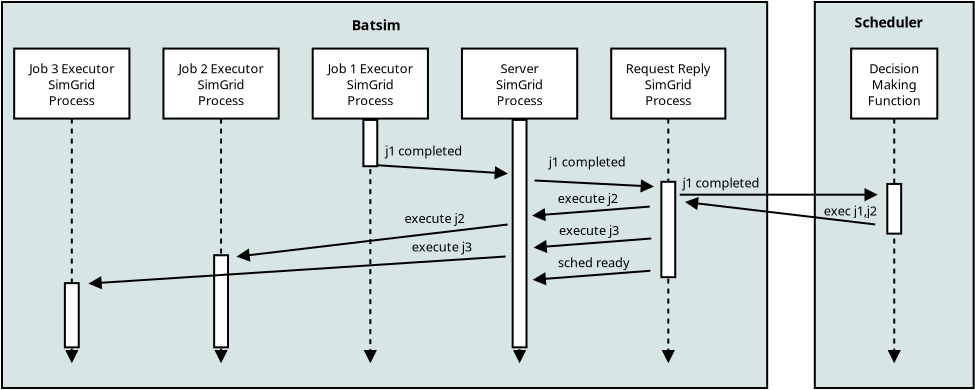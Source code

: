 <?xml version="1.0" encoding="UTF-8"?>
<dia:diagram xmlns:dia="http://www.lysator.liu.se/~alla/dia/">
  <dia:layer name="Arrière-plan" visible="true" active="true">
    <dia:object type="Standard - Box" version="0" id="O0">
      <dia:attribute name="obj_pos">
        <dia:point val="22.031,0.775"/>
      </dia:attribute>
      <dia:attribute name="obj_bb">
        <dia:rectangle val="21.981,0.725;30.024,20.126"/>
      </dia:attribute>
      <dia:attribute name="elem_corner">
        <dia:point val="22.031,0.775"/>
      </dia:attribute>
      <dia:attribute name="elem_width">
        <dia:real val="7.944"/>
      </dia:attribute>
      <dia:attribute name="elem_height">
        <dia:real val="19.301"/>
      </dia:attribute>
      <dia:attribute name="border_width">
        <dia:real val="0.1"/>
      </dia:attribute>
      <dia:attribute name="inner_color">
        <dia:color val="#d8e5e5"/>
      </dia:attribute>
      <dia:attribute name="show_background">
        <dia:boolean val="true"/>
      </dia:attribute>
    </dia:object>
    <dia:object type="Standard - Box" version="0" id="O1">
      <dia:attribute name="obj_pos">
        <dia:point val="-18.609,0.775"/>
      </dia:attribute>
      <dia:attribute name="obj_bb">
        <dia:rectangle val="-18.659,0.725;19.7,20.126"/>
      </dia:attribute>
      <dia:attribute name="elem_corner">
        <dia:point val="-18.609,0.775"/>
      </dia:attribute>
      <dia:attribute name="elem_width">
        <dia:real val="38.259"/>
      </dia:attribute>
      <dia:attribute name="elem_height">
        <dia:real val="19.301"/>
      </dia:attribute>
      <dia:attribute name="border_width">
        <dia:real val="0.1"/>
      </dia:attribute>
      <dia:attribute name="inner_color">
        <dia:color val="#d8e5e5"/>
      </dia:attribute>
      <dia:attribute name="show_background">
        <dia:boolean val="true"/>
      </dia:attribute>
    </dia:object>
    <dia:object type="Standard - Line" version="0" id="O2">
      <dia:attribute name="obj_pos">
        <dia:point val="-15.119,6.604"/>
      </dia:attribute>
      <dia:attribute name="obj_bb">
        <dia:rectangle val="-15.45,6.554;-14.788,18.888"/>
      </dia:attribute>
      <dia:attribute name="conn_endpoints">
        <dia:point val="-15.119,6.604"/>
        <dia:point val="-15.119,18.776"/>
      </dia:attribute>
      <dia:attribute name="numcp">
        <dia:int val="1"/>
      </dia:attribute>
      <dia:attribute name="line_style">
        <dia:enum val="1"/>
      </dia:attribute>
      <dia:attribute name="end_arrow">
        <dia:enum val="3"/>
      </dia:attribute>
      <dia:attribute name="end_arrow_length">
        <dia:real val="0.5"/>
      </dia:attribute>
      <dia:attribute name="end_arrow_width">
        <dia:real val="0.5"/>
      </dia:attribute>
      <dia:attribute name="dashlength">
        <dia:real val="0.25"/>
      </dia:attribute>
      <dia:connections>
        <dia:connection handle="0" to="O26" connection="13"/>
      </dia:connections>
    </dia:object>
    <dia:object type="Standard - Line" version="0" id="O3">
      <dia:attribute name="obj_pos">
        <dia:point val="-7.656,6.604"/>
      </dia:attribute>
      <dia:attribute name="obj_bb">
        <dia:rectangle val="-7.986,6.554;-7.325,18.888"/>
      </dia:attribute>
      <dia:attribute name="conn_endpoints">
        <dia:point val="-7.656,6.604"/>
        <dia:point val="-7.656,18.776"/>
      </dia:attribute>
      <dia:attribute name="numcp">
        <dia:int val="1"/>
      </dia:attribute>
      <dia:attribute name="line_style">
        <dia:enum val="1"/>
      </dia:attribute>
      <dia:attribute name="end_arrow">
        <dia:enum val="3"/>
      </dia:attribute>
      <dia:attribute name="end_arrow_length">
        <dia:real val="0.5"/>
      </dia:attribute>
      <dia:attribute name="end_arrow_width">
        <dia:real val="0.5"/>
      </dia:attribute>
      <dia:attribute name="dashlength">
        <dia:real val="0.25"/>
      </dia:attribute>
      <dia:connections>
        <dia:connection handle="0" to="O24" connection="13"/>
      </dia:connections>
    </dia:object>
    <dia:object type="Standard - Line" version="0" id="O4">
      <dia:attribute name="obj_pos">
        <dia:point val="-0.193,6.63"/>
      </dia:attribute>
      <dia:attribute name="obj_bb">
        <dia:rectangle val="-0.524,6.58;0.138,18.888"/>
      </dia:attribute>
      <dia:attribute name="conn_endpoints">
        <dia:point val="-0.193,6.63"/>
        <dia:point val="-0.193,18.776"/>
      </dia:attribute>
      <dia:attribute name="numcp">
        <dia:int val="1"/>
      </dia:attribute>
      <dia:attribute name="line_style">
        <dia:enum val="1"/>
      </dia:attribute>
      <dia:attribute name="end_arrow">
        <dia:enum val="3"/>
      </dia:attribute>
      <dia:attribute name="end_arrow_length">
        <dia:real val="0.5"/>
      </dia:attribute>
      <dia:attribute name="end_arrow_width">
        <dia:real val="0.5"/>
      </dia:attribute>
      <dia:attribute name="dashlength">
        <dia:real val="0.25"/>
      </dia:attribute>
    </dia:object>
    <dia:object type="Standard - Line" version="0" id="O5">
      <dia:attribute name="obj_pos">
        <dia:point val="7.27,6.63"/>
      </dia:attribute>
      <dia:attribute name="obj_bb">
        <dia:rectangle val="6.939,6.58;7.601,18.888"/>
      </dia:attribute>
      <dia:attribute name="conn_endpoints">
        <dia:point val="7.27,6.63"/>
        <dia:point val="7.27,18.776"/>
      </dia:attribute>
      <dia:attribute name="numcp">
        <dia:int val="1"/>
      </dia:attribute>
      <dia:attribute name="line_style">
        <dia:enum val="1"/>
      </dia:attribute>
      <dia:attribute name="end_arrow">
        <dia:enum val="3"/>
      </dia:attribute>
      <dia:attribute name="end_arrow_length">
        <dia:real val="0.5"/>
      </dia:attribute>
      <dia:attribute name="end_arrow_width">
        <dia:real val="0.5"/>
      </dia:attribute>
      <dia:attribute name="dashlength">
        <dia:real val="0.25"/>
      </dia:attribute>
    </dia:object>
    <dia:object type="Standard - Line" version="0" id="O6">
      <dia:attribute name="obj_pos">
        <dia:point val="26.003,6.604"/>
      </dia:attribute>
      <dia:attribute name="obj_bb">
        <dia:rectangle val="25.672,6.554;26.334,18.888"/>
      </dia:attribute>
      <dia:attribute name="conn_endpoints">
        <dia:point val="26.003,6.604"/>
        <dia:point val="26.003,18.776"/>
      </dia:attribute>
      <dia:attribute name="numcp">
        <dia:int val="1"/>
      </dia:attribute>
      <dia:attribute name="line_style">
        <dia:enum val="1"/>
      </dia:attribute>
      <dia:attribute name="end_arrow">
        <dia:enum val="3"/>
      </dia:attribute>
      <dia:attribute name="end_arrow_length">
        <dia:real val="0.5"/>
      </dia:attribute>
      <dia:attribute name="end_arrow_width">
        <dia:real val="0.5"/>
      </dia:attribute>
      <dia:attribute name="dashlength">
        <dia:real val="0.25"/>
      </dia:attribute>
      <dia:connections>
        <dia:connection handle="0" to="O12" connection="13"/>
      </dia:connections>
    </dia:object>
    <dia:object type="Standard - Line" version="0" id="O7">
      <dia:attribute name="obj_pos">
        <dia:point val="14.706,6.604"/>
      </dia:attribute>
      <dia:attribute name="obj_bb">
        <dia:rectangle val="14.375,6.554;15.037,18.888"/>
      </dia:attribute>
      <dia:attribute name="conn_endpoints">
        <dia:point val="14.706,6.604"/>
        <dia:point val="14.706,18.776"/>
      </dia:attribute>
      <dia:attribute name="numcp">
        <dia:int val="1"/>
      </dia:attribute>
      <dia:attribute name="line_style">
        <dia:enum val="1"/>
      </dia:attribute>
      <dia:attribute name="end_arrow">
        <dia:enum val="3"/>
      </dia:attribute>
      <dia:attribute name="end_arrow_length">
        <dia:real val="0.5"/>
      </dia:attribute>
      <dia:attribute name="end_arrow_width">
        <dia:real val="0.5"/>
      </dia:attribute>
      <dia:attribute name="dashlength">
        <dia:real val="0.25"/>
      </dia:attribute>
      <dia:connections>
        <dia:connection handle="0" to="O11" connection="13"/>
      </dia:connections>
    </dia:object>
    <dia:object type="Standard - Text" version="1" id="O8">
      <dia:attribute name="obj_pos">
        <dia:point val="17.368,9.801"/>
      </dia:attribute>
      <dia:attribute name="obj_bb">
        <dia:rectangle val="15.275,9.427;19.462,10.175"/>
      </dia:attribute>
      <dia:attribute name="text">
        <dia:composite type="text">
          <dia:attribute name="string">
            <dia:string>#j1 completed#</dia:string>
          </dia:attribute>
          <dia:attribute name="font">
            <dia:font family="sans" style="0" name="Helvetica"/>
          </dia:attribute>
          <dia:attribute name="height">
            <dia:real val="0.8"/>
          </dia:attribute>
          <dia:attribute name="pos">
            <dia:point val="17.368,10.022"/>
          </dia:attribute>
          <dia:attribute name="color">
            <dia:color val="#000000"/>
          </dia:attribute>
          <dia:attribute name="alignment">
            <dia:enum val="1"/>
          </dia:attribute>
        </dia:composite>
      </dia:attribute>
      <dia:attribute name="valign">
        <dia:enum val="2"/>
      </dia:attribute>
    </dia:object>
    <dia:object type="Standard - Line" version="0" id="O9">
      <dia:attribute name="obj_pos">
        <dia:point val="25.051,11.898"/>
      </dia:attribute>
      <dia:attribute name="obj_bb">
        <dia:rectangle val="15.486,10.517;25.106,11.953"/>
      </dia:attribute>
      <dia:attribute name="conn_endpoints">
        <dia:point val="25.051,11.898"/>
        <dia:point val="15.597,10.781"/>
      </dia:attribute>
      <dia:attribute name="numcp">
        <dia:int val="1"/>
      </dia:attribute>
      <dia:attribute name="end_arrow">
        <dia:enum val="3"/>
      </dia:attribute>
      <dia:attribute name="end_arrow_length">
        <dia:real val="0.5"/>
      </dia:attribute>
      <dia:attribute name="end_arrow_width">
        <dia:real val="0.5"/>
      </dia:attribute>
    </dia:object>
    <dia:object type="Standard - Text" version="1" id="O10">
      <dia:attribute name="obj_pos">
        <dia:point val="23.803,11.202"/>
      </dia:attribute>
      <dia:attribute name="obj_bb">
        <dia:rectangle val="22.27,10.829;25.337,11.576"/>
      </dia:attribute>
      <dia:attribute name="text">
        <dia:composite type="text">
          <dia:attribute name="string">
            <dia:string>#exec j1,j2#</dia:string>
          </dia:attribute>
          <dia:attribute name="font">
            <dia:font family="sans" style="0" name="Helvetica"/>
          </dia:attribute>
          <dia:attribute name="height">
            <dia:real val="0.8"/>
          </dia:attribute>
          <dia:attribute name="pos">
            <dia:point val="23.803,11.424"/>
          </dia:attribute>
          <dia:attribute name="color">
            <dia:color val="#000000"/>
          </dia:attribute>
          <dia:attribute name="alignment">
            <dia:enum val="1"/>
          </dia:attribute>
        </dia:composite>
      </dia:attribute>
      <dia:attribute name="valign">
        <dia:enum val="2"/>
      </dia:attribute>
    </dia:object>
    <dia:object type="Flowchart - Box" version="0" id="O11">
      <dia:attribute name="obj_pos">
        <dia:point val="11.852,3.104"/>
      </dia:attribute>
      <dia:attribute name="obj_bb">
        <dia:rectangle val="11.802,3.054;17.61,6.654"/>
      </dia:attribute>
      <dia:attribute name="elem_corner">
        <dia:point val="11.852,3.104"/>
      </dia:attribute>
      <dia:attribute name="elem_width">
        <dia:real val="5.707"/>
      </dia:attribute>
      <dia:attribute name="elem_height">
        <dia:real val="3.5"/>
      </dia:attribute>
      <dia:attribute name="show_background">
        <dia:boolean val="true"/>
      </dia:attribute>
      <dia:attribute name="padding">
        <dia:real val="0.5"/>
      </dia:attribute>
      <dia:attribute name="text">
        <dia:composite type="text">
          <dia:attribute name="string">
            <dia:string>#Request Reply
SimGrid
Process#</dia:string>
          </dia:attribute>
          <dia:attribute name="font">
            <dia:font family="sans" style="0" name="Helvetica"/>
          </dia:attribute>
          <dia:attribute name="height">
            <dia:real val="0.8"/>
          </dia:attribute>
          <dia:attribute name="pos">
            <dia:point val="14.706,4.249"/>
          </dia:attribute>
          <dia:attribute name="color">
            <dia:color val="#000000"/>
          </dia:attribute>
          <dia:attribute name="alignment">
            <dia:enum val="1"/>
          </dia:attribute>
        </dia:composite>
      </dia:attribute>
    </dia:object>
    <dia:object type="Flowchart - Box" version="0" id="O12">
      <dia:attribute name="obj_pos">
        <dia:point val="23.849,3.104"/>
      </dia:attribute>
      <dia:attribute name="obj_bb">
        <dia:rectangle val="23.799,3.054;28.206,6.654"/>
      </dia:attribute>
      <dia:attribute name="elem_corner">
        <dia:point val="23.849,3.104"/>
      </dia:attribute>
      <dia:attribute name="elem_width">
        <dia:real val="4.308"/>
      </dia:attribute>
      <dia:attribute name="elem_height">
        <dia:real val="3.5"/>
      </dia:attribute>
      <dia:attribute name="show_background">
        <dia:boolean val="true"/>
      </dia:attribute>
      <dia:attribute name="padding">
        <dia:real val="0.5"/>
      </dia:attribute>
      <dia:attribute name="text">
        <dia:composite type="text">
          <dia:attribute name="string">
            <dia:string>#Decision
Making
Function#</dia:string>
          </dia:attribute>
          <dia:attribute name="font">
            <dia:font family="sans" style="0" name="Helvetica"/>
          </dia:attribute>
          <dia:attribute name="height">
            <dia:real val="0.8"/>
          </dia:attribute>
          <dia:attribute name="pos">
            <dia:point val="26.003,4.249"/>
          </dia:attribute>
          <dia:attribute name="color">
            <dia:color val="#000000"/>
          </dia:attribute>
          <dia:attribute name="alignment">
            <dia:enum val="1"/>
          </dia:attribute>
        </dia:composite>
      </dia:attribute>
    </dia:object>
    <dia:object type="Flowchart - Box" version="0" id="O13">
      <dia:attribute name="obj_pos">
        <dia:point val="-3.074,3.104"/>
      </dia:attribute>
      <dia:attribute name="obj_bb">
        <dia:rectangle val="-3.124,3.054;2.739,6.654"/>
      </dia:attribute>
      <dia:attribute name="elem_corner">
        <dia:point val="-3.074,3.104"/>
      </dia:attribute>
      <dia:attribute name="elem_width">
        <dia:real val="5.762"/>
      </dia:attribute>
      <dia:attribute name="elem_height">
        <dia:real val="3.5"/>
      </dia:attribute>
      <dia:attribute name="show_background">
        <dia:boolean val="true"/>
      </dia:attribute>
      <dia:attribute name="padding">
        <dia:real val="0.5"/>
      </dia:attribute>
      <dia:attribute name="text">
        <dia:composite type="text">
          <dia:attribute name="string">
            <dia:string>#Job 1 Executor
SimGrid
Process#</dia:string>
          </dia:attribute>
          <dia:attribute name="font">
            <dia:font family="sans" style="0" name="Helvetica"/>
          </dia:attribute>
          <dia:attribute name="height">
            <dia:real val="0.8"/>
          </dia:attribute>
          <dia:attribute name="pos">
            <dia:point val="-0.193,4.249"/>
          </dia:attribute>
          <dia:attribute name="color">
            <dia:color val="#000000"/>
          </dia:attribute>
          <dia:attribute name="alignment">
            <dia:enum val="1"/>
          </dia:attribute>
        </dia:composite>
      </dia:attribute>
    </dia:object>
    <dia:object type="Flowchart - Box" version="0" id="O14">
      <dia:attribute name="obj_pos">
        <dia:point val="4.389,3.104"/>
      </dia:attribute>
      <dia:attribute name="obj_bb">
        <dia:rectangle val="4.339,3.054;10.202,6.654"/>
      </dia:attribute>
      <dia:attribute name="elem_corner">
        <dia:point val="4.389,3.104"/>
      </dia:attribute>
      <dia:attribute name="elem_width">
        <dia:real val="5.762"/>
      </dia:attribute>
      <dia:attribute name="elem_height">
        <dia:real val="3.5"/>
      </dia:attribute>
      <dia:attribute name="show_background">
        <dia:boolean val="true"/>
      </dia:attribute>
      <dia:attribute name="padding">
        <dia:real val="0.5"/>
      </dia:attribute>
      <dia:attribute name="text">
        <dia:composite type="text">
          <dia:attribute name="string">
            <dia:string>#Server
SimGrid
Process#</dia:string>
          </dia:attribute>
          <dia:attribute name="font">
            <dia:font family="sans" style="0" name="Helvetica"/>
          </dia:attribute>
          <dia:attribute name="height">
            <dia:real val="0.8"/>
          </dia:attribute>
          <dia:attribute name="pos">
            <dia:point val="7.27,4.249"/>
          </dia:attribute>
          <dia:attribute name="color">
            <dia:color val="#000000"/>
          </dia:attribute>
          <dia:attribute name="alignment">
            <dia:enum val="1"/>
          </dia:attribute>
        </dia:composite>
      </dia:attribute>
    </dia:object>
    <dia:object type="Standard - Line" version="0" id="O15">
      <dia:attribute name="obj_pos">
        <dia:point val="-0.2,8.916"/>
      </dia:attribute>
      <dia:attribute name="obj_bb">
        <dia:rectangle val="-0.254,8.863;6.737,9.645"/>
      </dia:attribute>
      <dia:attribute name="conn_endpoints">
        <dia:point val="-0.2,8.916"/>
        <dia:point val="6.625,9.35"/>
      </dia:attribute>
      <dia:attribute name="numcp">
        <dia:int val="1"/>
      </dia:attribute>
      <dia:attribute name="end_arrow">
        <dia:enum val="3"/>
      </dia:attribute>
      <dia:attribute name="end_arrow_length">
        <dia:real val="0.5"/>
      </dia:attribute>
      <dia:attribute name="end_arrow_width">
        <dia:real val="0.5"/>
      </dia:attribute>
    </dia:object>
    <dia:object type="Standard - Text" version="1" id="O16">
      <dia:attribute name="obj_pos">
        <dia:point val="0.555,8.452"/>
      </dia:attribute>
      <dia:attribute name="obj_bb">
        <dia:rectangle val="0.555,7.857;4.742,8.604"/>
      </dia:attribute>
      <dia:attribute name="text">
        <dia:composite type="text">
          <dia:attribute name="string">
            <dia:string>#j1 completed#</dia:string>
          </dia:attribute>
          <dia:attribute name="font">
            <dia:font family="sans" style="0" name="Helvetica"/>
          </dia:attribute>
          <dia:attribute name="height">
            <dia:real val="0.8"/>
          </dia:attribute>
          <dia:attribute name="pos">
            <dia:point val="0.555,8.452"/>
          </dia:attribute>
          <dia:attribute name="color">
            <dia:color val="#000000"/>
          </dia:attribute>
          <dia:attribute name="alignment">
            <dia:enum val="0"/>
          </dia:attribute>
        </dia:composite>
      </dia:attribute>
      <dia:attribute name="valign">
        <dia:enum val="3"/>
      </dia:attribute>
    </dia:object>
    <dia:object type="Standard - Box" version="0" id="O17">
      <dia:attribute name="obj_pos">
        <dia:point val="-0.539,6.67"/>
      </dia:attribute>
      <dia:attribute name="obj_bb">
        <dia:rectangle val="-0.589,6.62;0.204,9.036"/>
      </dia:attribute>
      <dia:attribute name="elem_corner">
        <dia:point val="-0.539,6.67"/>
      </dia:attribute>
      <dia:attribute name="elem_width">
        <dia:real val="0.693"/>
      </dia:attribute>
      <dia:attribute name="elem_height">
        <dia:real val="2.317"/>
      </dia:attribute>
      <dia:attribute name="show_background">
        <dia:boolean val="true"/>
      </dia:attribute>
    </dia:object>
    <dia:object type="Standard - Box" version="0" id="O18">
      <dia:attribute name="obj_pos">
        <dia:point val="6.924,6.67"/>
      </dia:attribute>
      <dia:attribute name="obj_bb">
        <dia:rectangle val="6.874,6.62;7.667,18.092"/>
      </dia:attribute>
      <dia:attribute name="elem_corner">
        <dia:point val="6.924,6.67"/>
      </dia:attribute>
      <dia:attribute name="elem_width">
        <dia:real val="0.693"/>
      </dia:attribute>
      <dia:attribute name="elem_height">
        <dia:real val="11.372"/>
      </dia:attribute>
      <dia:attribute name="show_background">
        <dia:boolean val="true"/>
      </dia:attribute>
    </dia:object>
    <dia:object type="Standard - Line" version="0" id="O19">
      <dia:attribute name="obj_pos">
        <dia:point val="8.025,9.7"/>
      </dia:attribute>
      <dia:attribute name="obj_bb">
        <dia:rectangle val="7.973,9.642;14.037,10.303"/>
      </dia:attribute>
      <dia:attribute name="conn_endpoints">
        <dia:point val="8.025,9.7"/>
        <dia:point val="13.925,10"/>
      </dia:attribute>
      <dia:attribute name="numcp">
        <dia:int val="1"/>
      </dia:attribute>
      <dia:attribute name="end_arrow">
        <dia:enum val="3"/>
      </dia:attribute>
      <dia:attribute name="end_arrow_length">
        <dia:real val="0.5"/>
      </dia:attribute>
      <dia:attribute name="end_arrow_width">
        <dia:real val="0.5"/>
      </dia:attribute>
    </dia:object>
    <dia:object type="Standard - Text" version="1" id="O20">
      <dia:attribute name="obj_pos">
        <dia:point val="8.723,9.006"/>
      </dia:attribute>
      <dia:attribute name="obj_bb">
        <dia:rectangle val="8.723,8.411;12.911,9.159"/>
      </dia:attribute>
      <dia:attribute name="text">
        <dia:composite type="text">
          <dia:attribute name="string">
            <dia:string>#j1 completed#</dia:string>
          </dia:attribute>
          <dia:attribute name="font">
            <dia:font family="sans" style="0" name="Helvetica"/>
          </dia:attribute>
          <dia:attribute name="height">
            <dia:real val="0.8"/>
          </dia:attribute>
          <dia:attribute name="pos">
            <dia:point val="8.723,9.006"/>
          </dia:attribute>
          <dia:attribute name="color">
            <dia:color val="#000000"/>
          </dia:attribute>
          <dia:attribute name="alignment">
            <dia:enum val="0"/>
          </dia:attribute>
        </dia:composite>
      </dia:attribute>
      <dia:attribute name="valign">
        <dia:enum val="3"/>
      </dia:attribute>
    </dia:object>
    <dia:object type="Standard - Text" version="1" id="O21">
      <dia:attribute name="obj_pos">
        <dia:point val="9.175,10.829"/>
      </dia:attribute>
      <dia:attribute name="obj_bb">
        <dia:rectangle val="9.175,10.234;12.505,10.981"/>
      </dia:attribute>
      <dia:attribute name="text">
        <dia:composite type="text">
          <dia:attribute name="string">
            <dia:string>#execute j2#</dia:string>
          </dia:attribute>
          <dia:attribute name="font">
            <dia:font family="sans" style="0" name="Helvetica"/>
          </dia:attribute>
          <dia:attribute name="height">
            <dia:real val="0.8"/>
          </dia:attribute>
          <dia:attribute name="pos">
            <dia:point val="9.175,10.829"/>
          </dia:attribute>
          <dia:attribute name="color">
            <dia:color val="#000000"/>
          </dia:attribute>
          <dia:attribute name="alignment">
            <dia:enum val="0"/>
          </dia:attribute>
        </dia:composite>
      </dia:attribute>
      <dia:attribute name="valign">
        <dia:enum val="3"/>
      </dia:attribute>
    </dia:object>
    <dia:object type="Standard - Line" version="0" id="O22">
      <dia:attribute name="obj_pos">
        <dia:point val="13.78,11.004"/>
      </dia:attribute>
      <dia:attribute name="obj_bb">
        <dia:rectangle val="7.846,10.951;13.834,11.74"/>
      </dia:attribute>
      <dia:attribute name="conn_endpoints">
        <dia:point val="13.78,11.004"/>
        <dia:point val="7.957,11.452"/>
      </dia:attribute>
      <dia:attribute name="numcp">
        <dia:int val="1"/>
      </dia:attribute>
      <dia:attribute name="end_arrow">
        <dia:enum val="3"/>
      </dia:attribute>
      <dia:attribute name="end_arrow_length">
        <dia:real val="0.5"/>
      </dia:attribute>
      <dia:attribute name="end_arrow_width">
        <dia:real val="0.5"/>
      </dia:attribute>
    </dia:object>
    <dia:object type="Standard - Text" version="1" id="O23">
      <dia:attribute name="obj_pos">
        <dia:point val="0.073,1.185"/>
      </dia:attribute>
      <dia:attribute name="obj_bb">
        <dia:rectangle val="0.073,0.59;0.073,1.338"/>
      </dia:attribute>
      <dia:attribute name="text">
        <dia:composite type="text">
          <dia:attribute name="string">
            <dia:string>##</dia:string>
          </dia:attribute>
          <dia:attribute name="font">
            <dia:font family="sans" style="0" name="Helvetica"/>
          </dia:attribute>
          <dia:attribute name="height">
            <dia:real val="0.8"/>
          </dia:attribute>
          <dia:attribute name="pos">
            <dia:point val="0.073,1.185"/>
          </dia:attribute>
          <dia:attribute name="color">
            <dia:color val="#000000"/>
          </dia:attribute>
          <dia:attribute name="alignment">
            <dia:enum val="0"/>
          </dia:attribute>
        </dia:composite>
      </dia:attribute>
      <dia:attribute name="valign">
        <dia:enum val="3"/>
      </dia:attribute>
    </dia:object>
    <dia:object type="Flowchart - Box" version="0" id="O24">
      <dia:attribute name="obj_pos">
        <dia:point val="-10.537,3.104"/>
      </dia:attribute>
      <dia:attribute name="obj_bb">
        <dia:rectangle val="-10.587,3.054;-4.724,6.654"/>
      </dia:attribute>
      <dia:attribute name="elem_corner">
        <dia:point val="-10.537,3.104"/>
      </dia:attribute>
      <dia:attribute name="elem_width">
        <dia:real val="5.762"/>
      </dia:attribute>
      <dia:attribute name="elem_height">
        <dia:real val="3.5"/>
      </dia:attribute>
      <dia:attribute name="show_background">
        <dia:boolean val="true"/>
      </dia:attribute>
      <dia:attribute name="padding">
        <dia:real val="0.5"/>
      </dia:attribute>
      <dia:attribute name="text">
        <dia:composite type="text">
          <dia:attribute name="string">
            <dia:string>#Job 2 Executor
SimGrid
Process#</dia:string>
          </dia:attribute>
          <dia:attribute name="font">
            <dia:font family="sans" style="0" name="Helvetica"/>
          </dia:attribute>
          <dia:attribute name="height">
            <dia:real val="0.8"/>
          </dia:attribute>
          <dia:attribute name="pos">
            <dia:point val="-7.656,4.249"/>
          </dia:attribute>
          <dia:attribute name="color">
            <dia:color val="#000000"/>
          </dia:attribute>
          <dia:attribute name="alignment">
            <dia:enum val="1"/>
          </dia:attribute>
        </dia:composite>
      </dia:attribute>
    </dia:object>
    <dia:object type="Standard - Box" version="0" id="O25">
      <dia:attribute name="obj_pos">
        <dia:point val="-8.002,13.438"/>
      </dia:attribute>
      <dia:attribute name="obj_bb">
        <dia:rectangle val="-8.052,13.388;-7.259,18.092"/>
      </dia:attribute>
      <dia:attribute name="elem_corner">
        <dia:point val="-8.002,13.438"/>
      </dia:attribute>
      <dia:attribute name="elem_width">
        <dia:real val="0.693"/>
      </dia:attribute>
      <dia:attribute name="elem_height">
        <dia:real val="4.604"/>
      </dia:attribute>
      <dia:attribute name="show_background">
        <dia:boolean val="true"/>
      </dia:attribute>
    </dia:object>
    <dia:object type="Flowchart - Box" version="0" id="O26">
      <dia:attribute name="obj_pos">
        <dia:point val="-18,3.104"/>
      </dia:attribute>
      <dia:attribute name="obj_bb">
        <dia:rectangle val="-18.05,3.054;-12.188,6.654"/>
      </dia:attribute>
      <dia:attribute name="elem_corner">
        <dia:point val="-18,3.104"/>
      </dia:attribute>
      <dia:attribute name="elem_width">
        <dia:real val="5.762"/>
      </dia:attribute>
      <dia:attribute name="elem_height">
        <dia:real val="3.5"/>
      </dia:attribute>
      <dia:attribute name="show_background">
        <dia:boolean val="true"/>
      </dia:attribute>
      <dia:attribute name="padding">
        <dia:real val="0.5"/>
      </dia:attribute>
      <dia:attribute name="text">
        <dia:composite type="text">
          <dia:attribute name="string">
            <dia:string>#Job 3 Executor
SimGrid
Process#</dia:string>
          </dia:attribute>
          <dia:attribute name="font">
            <dia:font family="sans" style="0" name="Helvetica"/>
          </dia:attribute>
          <dia:attribute name="height">
            <dia:real val="0.8"/>
          </dia:attribute>
          <dia:attribute name="pos">
            <dia:point val="-15.119,4.249"/>
          </dia:attribute>
          <dia:attribute name="color">
            <dia:color val="#000000"/>
          </dia:attribute>
          <dia:attribute name="alignment">
            <dia:enum val="1"/>
          </dia:attribute>
        </dia:composite>
      </dia:attribute>
    </dia:object>
    <dia:object type="Standard - Box" version="0" id="O27">
      <dia:attribute name="obj_pos">
        <dia:point val="-15.465,14.832"/>
      </dia:attribute>
      <dia:attribute name="obj_bb">
        <dia:rectangle val="-15.515,14.782;-14.723,18.092"/>
      </dia:attribute>
      <dia:attribute name="elem_corner">
        <dia:point val="-15.465,14.832"/>
      </dia:attribute>
      <dia:attribute name="elem_width">
        <dia:real val="0.693"/>
      </dia:attribute>
      <dia:attribute name="elem_height">
        <dia:real val="3.21"/>
      </dia:attribute>
      <dia:attribute name="show_background">
        <dia:boolean val="true"/>
      </dia:attribute>
    </dia:object>
    <dia:object type="Standard - Text" version="1" id="O28">
      <dia:attribute name="obj_pos">
        <dia:point val="1.513,11.825"/>
      </dia:attribute>
      <dia:attribute name="obj_bb">
        <dia:rectangle val="1.513,11.229;4.843,11.977"/>
      </dia:attribute>
      <dia:attribute name="text">
        <dia:composite type="text">
          <dia:attribute name="string">
            <dia:string>#execute j2#</dia:string>
          </dia:attribute>
          <dia:attribute name="font">
            <dia:font family="sans" style="0" name="Helvetica"/>
          </dia:attribute>
          <dia:attribute name="height">
            <dia:real val="0.8"/>
          </dia:attribute>
          <dia:attribute name="pos">
            <dia:point val="1.513,11.825"/>
          </dia:attribute>
          <dia:attribute name="color">
            <dia:color val="#000000"/>
          </dia:attribute>
          <dia:attribute name="alignment">
            <dia:enum val="0"/>
          </dia:attribute>
        </dia:composite>
      </dia:attribute>
      <dia:attribute name="valign">
        <dia:enum val="3"/>
      </dia:attribute>
    </dia:object>
    <dia:object type="Standard - Line" version="0" id="O29">
      <dia:attribute name="obj_pos">
        <dia:point val="6.675,11.9"/>
      </dia:attribute>
      <dia:attribute name="obj_bb">
        <dia:rectangle val="-6.936,11.845;6.731,13.764"/>
      </dia:attribute>
      <dia:attribute name="conn_endpoints">
        <dia:point val="6.675,11.9"/>
        <dia:point val="-6.825,13.5"/>
      </dia:attribute>
      <dia:attribute name="numcp">
        <dia:int val="1"/>
      </dia:attribute>
      <dia:attribute name="end_arrow">
        <dia:enum val="3"/>
      </dia:attribute>
      <dia:attribute name="end_arrow_length">
        <dia:real val="0.5"/>
      </dia:attribute>
      <dia:attribute name="end_arrow_width">
        <dia:real val="0.5"/>
      </dia:attribute>
    </dia:object>
    <dia:object type="Standard - Text" version="1" id="O30">
      <dia:attribute name="obj_pos">
        <dia:point val="9.239,12.424"/>
      </dia:attribute>
      <dia:attribute name="obj_bb">
        <dia:rectangle val="9.239,11.829;12.569,12.576"/>
      </dia:attribute>
      <dia:attribute name="text">
        <dia:composite type="text">
          <dia:attribute name="string">
            <dia:string>#execute j3#</dia:string>
          </dia:attribute>
          <dia:attribute name="font">
            <dia:font family="sans" style="0" name="Helvetica"/>
          </dia:attribute>
          <dia:attribute name="height">
            <dia:real val="0.8"/>
          </dia:attribute>
          <dia:attribute name="pos">
            <dia:point val="9.239,12.424"/>
          </dia:attribute>
          <dia:attribute name="color">
            <dia:color val="#000000"/>
          </dia:attribute>
          <dia:attribute name="alignment">
            <dia:enum val="0"/>
          </dia:attribute>
        </dia:composite>
      </dia:attribute>
      <dia:attribute name="valign">
        <dia:enum val="3"/>
      </dia:attribute>
    </dia:object>
    <dia:object type="Standard - Line" version="0" id="O31">
      <dia:attribute name="obj_pos">
        <dia:point val="13.854,12.599"/>
      </dia:attribute>
      <dia:attribute name="obj_bb">
        <dia:rectangle val="7.919,12.545;13.907,13.335"/>
      </dia:attribute>
      <dia:attribute name="conn_endpoints">
        <dia:point val="13.854,12.599"/>
        <dia:point val="8.03,13.047"/>
      </dia:attribute>
      <dia:attribute name="numcp">
        <dia:int val="1"/>
      </dia:attribute>
      <dia:attribute name="end_arrow">
        <dia:enum val="3"/>
      </dia:attribute>
      <dia:attribute name="end_arrow_length">
        <dia:real val="0.5"/>
      </dia:attribute>
      <dia:attribute name="end_arrow_width">
        <dia:real val="0.5"/>
      </dia:attribute>
    </dia:object>
    <dia:object type="Standard - Text" version="1" id="O32">
      <dia:attribute name="obj_pos">
        <dia:point val="1.884,13.246"/>
      </dia:attribute>
      <dia:attribute name="obj_bb">
        <dia:rectangle val="1.884,12.651;5.214,13.399"/>
      </dia:attribute>
      <dia:attribute name="text">
        <dia:composite type="text">
          <dia:attribute name="string">
            <dia:string>#execute j3#</dia:string>
          </dia:attribute>
          <dia:attribute name="font">
            <dia:font family="sans" style="0" name="Helvetica"/>
          </dia:attribute>
          <dia:attribute name="height">
            <dia:real val="0.8"/>
          </dia:attribute>
          <dia:attribute name="pos">
            <dia:point val="1.884,13.246"/>
          </dia:attribute>
          <dia:attribute name="color">
            <dia:color val="#000000"/>
          </dia:attribute>
          <dia:attribute name="alignment">
            <dia:enum val="0"/>
          </dia:attribute>
        </dia:composite>
      </dia:attribute>
      <dia:attribute name="valign">
        <dia:enum val="3"/>
      </dia:attribute>
    </dia:object>
    <dia:object type="Standard - Line" version="0" id="O33">
      <dia:attribute name="obj_pos">
        <dia:point val="6.575,13.5"/>
      </dia:attribute>
      <dia:attribute name="obj_bb">
        <dia:rectangle val="-14.337,13.447;6.628,15.145"/>
      </dia:attribute>
      <dia:attribute name="conn_endpoints">
        <dia:point val="6.575,13.5"/>
        <dia:point val="-14.225,14.85"/>
      </dia:attribute>
      <dia:attribute name="numcp">
        <dia:int val="1"/>
      </dia:attribute>
      <dia:attribute name="end_arrow">
        <dia:enum val="3"/>
      </dia:attribute>
      <dia:attribute name="end_arrow_length">
        <dia:real val="0.5"/>
      </dia:attribute>
      <dia:attribute name="end_arrow_width">
        <dia:real val="0.5"/>
      </dia:attribute>
    </dia:object>
    <dia:object type="Standard - Box" version="0" id="O34">
      <dia:attribute name="obj_pos">
        <dia:point val="14.36,9.764"/>
      </dia:attribute>
      <dia:attribute name="obj_bb">
        <dia:rectangle val="14.31,9.714;15.102,14.584"/>
      </dia:attribute>
      <dia:attribute name="elem_corner">
        <dia:point val="14.36,9.764"/>
      </dia:attribute>
      <dia:attribute name="elem_width">
        <dia:real val="0.693"/>
      </dia:attribute>
      <dia:attribute name="elem_height">
        <dia:real val="4.77"/>
      </dia:attribute>
      <dia:attribute name="show_background">
        <dia:boolean val="true"/>
      </dia:attribute>
    </dia:object>
    <dia:object type="Standard - Text" version="1" id="O35">
      <dia:attribute name="obj_pos">
        <dia:point val="9.194,14.036"/>
      </dia:attribute>
      <dia:attribute name="obj_bb">
        <dia:rectangle val="9.194,13.441;13.111,14.189"/>
      </dia:attribute>
      <dia:attribute name="text">
        <dia:composite type="text">
          <dia:attribute name="string">
            <dia:string>#sched ready#</dia:string>
          </dia:attribute>
          <dia:attribute name="font">
            <dia:font family="sans" style="0" name="Helvetica"/>
          </dia:attribute>
          <dia:attribute name="height">
            <dia:real val="0.8"/>
          </dia:attribute>
          <dia:attribute name="pos">
            <dia:point val="9.194,14.036"/>
          </dia:attribute>
          <dia:attribute name="color">
            <dia:color val="#000000"/>
          </dia:attribute>
          <dia:attribute name="alignment">
            <dia:enum val="0"/>
          </dia:attribute>
        </dia:composite>
      </dia:attribute>
      <dia:attribute name="valign">
        <dia:enum val="3"/>
      </dia:attribute>
    </dia:object>
    <dia:object type="Standard - Line" version="0" id="O36">
      <dia:attribute name="obj_pos">
        <dia:point val="13.809,14.212"/>
      </dia:attribute>
      <dia:attribute name="obj_bb">
        <dia:rectangle val="7.874,14.158;13.863,14.947"/>
      </dia:attribute>
      <dia:attribute name="conn_endpoints">
        <dia:point val="13.809,14.212"/>
        <dia:point val="7.986,14.66"/>
      </dia:attribute>
      <dia:attribute name="numcp">
        <dia:int val="1"/>
      </dia:attribute>
      <dia:attribute name="end_arrow">
        <dia:enum val="3"/>
      </dia:attribute>
      <dia:attribute name="end_arrow_length">
        <dia:real val="0.5"/>
      </dia:attribute>
      <dia:attribute name="end_arrow_width">
        <dia:real val="0.5"/>
      </dia:attribute>
    </dia:object>
    <dia:object type="Standard - Box" version="0" id="O37">
      <dia:attribute name="obj_pos">
        <dia:point val="25.656,9.873"/>
      </dia:attribute>
      <dia:attribute name="obj_bb">
        <dia:rectangle val="25.606,9.823;26.399,12.407"/>
      </dia:attribute>
      <dia:attribute name="elem_corner">
        <dia:point val="25.656,9.873"/>
      </dia:attribute>
      <dia:attribute name="elem_width">
        <dia:real val="0.693"/>
      </dia:attribute>
      <dia:attribute name="elem_height">
        <dia:real val="2.484"/>
      </dia:attribute>
      <dia:attribute name="show_background">
        <dia:boolean val="true"/>
      </dia:attribute>
    </dia:object>
    <dia:object type="Standard - Text" version="1" id="O38">
      <dia:attribute name="obj_pos">
        <dia:point val="-1.119,2.181"/>
      </dia:attribute>
      <dia:attribute name="obj_bb">
        <dia:rectangle val="-1.119,1.526;1.629,2.349"/>
      </dia:attribute>
      <dia:attribute name="text">
        <dia:composite type="text">
          <dia:attribute name="string">
            <dia:string>#Batsim#</dia:string>
          </dia:attribute>
          <dia:attribute name="font">
            <dia:font family="sans" style="80" name="Helvetica-Bold"/>
          </dia:attribute>
          <dia:attribute name="height">
            <dia:real val="0.882"/>
          </dia:attribute>
          <dia:attribute name="pos">
            <dia:point val="-1.119,2.181"/>
          </dia:attribute>
          <dia:attribute name="color">
            <dia:color val="#000000"/>
          </dia:attribute>
          <dia:attribute name="alignment">
            <dia:enum val="0"/>
          </dia:attribute>
        </dia:composite>
      </dia:attribute>
      <dia:attribute name="valign">
        <dia:enum val="3"/>
      </dia:attribute>
    </dia:object>
    <dia:object type="Standard - Line" version="0" id="O39">
      <dia:attribute name="obj_pos">
        <dia:point val="15.278,10.409"/>
      </dia:attribute>
      <dia:attribute name="obj_bb">
        <dia:rectangle val="15.228,10.078;25.228,10.74"/>
      </dia:attribute>
      <dia:attribute name="conn_endpoints">
        <dia:point val="15.278,10.409"/>
        <dia:point val="25.116,10.409"/>
      </dia:attribute>
      <dia:attribute name="numcp">
        <dia:int val="1"/>
      </dia:attribute>
      <dia:attribute name="end_arrow">
        <dia:enum val="3"/>
      </dia:attribute>
      <dia:attribute name="end_arrow_length">
        <dia:real val="0.5"/>
      </dia:attribute>
      <dia:attribute name="end_arrow_width">
        <dia:real val="0.5"/>
      </dia:attribute>
    </dia:object>
    <dia:object type="Standard - Text" version="1" id="O40">
      <dia:attribute name="obj_pos">
        <dia:point val="24.013,2.05"/>
      </dia:attribute>
      <dia:attribute name="obj_bb">
        <dia:rectangle val="24.013,1.395;27.993,2.218"/>
      </dia:attribute>
      <dia:attribute name="text">
        <dia:composite type="text">
          <dia:attribute name="string">
            <dia:string>#Scheduler#</dia:string>
          </dia:attribute>
          <dia:attribute name="font">
            <dia:font family="sans" style="80" name="Helvetica-Bold"/>
          </dia:attribute>
          <dia:attribute name="height">
            <dia:real val="0.882"/>
          </dia:attribute>
          <dia:attribute name="pos">
            <dia:point val="24.013,2.05"/>
          </dia:attribute>
          <dia:attribute name="color">
            <dia:color val="#000000"/>
          </dia:attribute>
          <dia:attribute name="alignment">
            <dia:enum val="0"/>
          </dia:attribute>
        </dia:composite>
      </dia:attribute>
      <dia:attribute name="valign">
        <dia:enum val="3"/>
      </dia:attribute>
    </dia:object>
  </dia:layer>
</dia:diagram>
